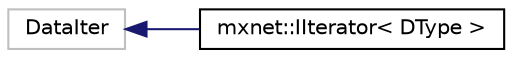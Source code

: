 digraph "Graphical Class Hierarchy"
{
  edge [fontname="Helvetica",fontsize="10",labelfontname="Helvetica",labelfontsize="10"];
  node [fontname="Helvetica",fontsize="10",shape=record];
  rankdir="LR";
  Node1 [label="DataIter",height=0.2,width=0.4,color="grey75", fillcolor="white", style="filled"];
  Node1 -> Node2 [dir="back",color="midnightblue",fontsize="10",style="solid",fontname="Helvetica"];
  Node2 [label="mxnet::IIterator\< DType \>",height=0.2,width=0.4,color="black", fillcolor="white", style="filled",URL="$classmxnet_1_1IIterator.html",tooltip="iterator type "];
}

